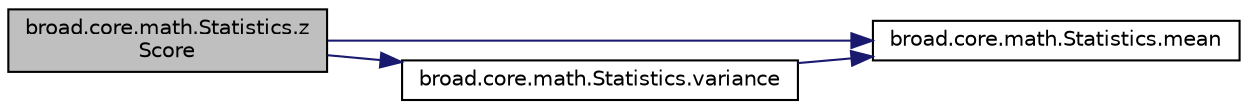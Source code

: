 digraph "broad.core.math.Statistics.zScore"
{
  edge [fontname="Helvetica",fontsize="10",labelfontname="Helvetica",labelfontsize="10"];
  node [fontname="Helvetica",fontsize="10",shape=record];
  rankdir="LR";
  Node1 [label="broad.core.math.Statistics.z\lScore",height=0.2,width=0.4,color="black", fillcolor="grey75", style="filled" fontcolor="black"];
  Node1 -> Node2 [color="midnightblue",fontsize="10",style="solid",fontname="Helvetica"];
  Node2 [label="broad.core.math.Statistics.mean",height=0.2,width=0.4,color="black", fillcolor="white", style="filled",URL="$classbroad_1_1core_1_1math_1_1_statistics.html#a6cee05563e8d7390baaf1248fddc8596"];
  Node1 -> Node3 [color="midnightblue",fontsize="10",style="solid",fontname="Helvetica"];
  Node3 [label="broad.core.math.Statistics.variance",height=0.2,width=0.4,color="black", fillcolor="white", style="filled",URL="$classbroad_1_1core_1_1math_1_1_statistics.html#a99743455771861e891a42d5e82eca0ff"];
  Node3 -> Node2 [color="midnightblue",fontsize="10",style="solid",fontname="Helvetica"];
}
